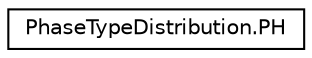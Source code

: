 digraph "Graphical Class Hierarchy"
{
  edge [fontname="Helvetica",fontsize="10",labelfontname="Helvetica",labelfontsize="10"];
  node [fontname="Helvetica",fontsize="10",shape=record];
  rankdir="LR";
  Node1 [label="PhaseTypeDistribution.PH",height=0.2,width=0.4,color="black", fillcolor="white", style="filled",URL="$class_phase_type_distribution_1_1_p_h.html",tooltip="Описывает случайную величину с фазовым расределением "];
}
